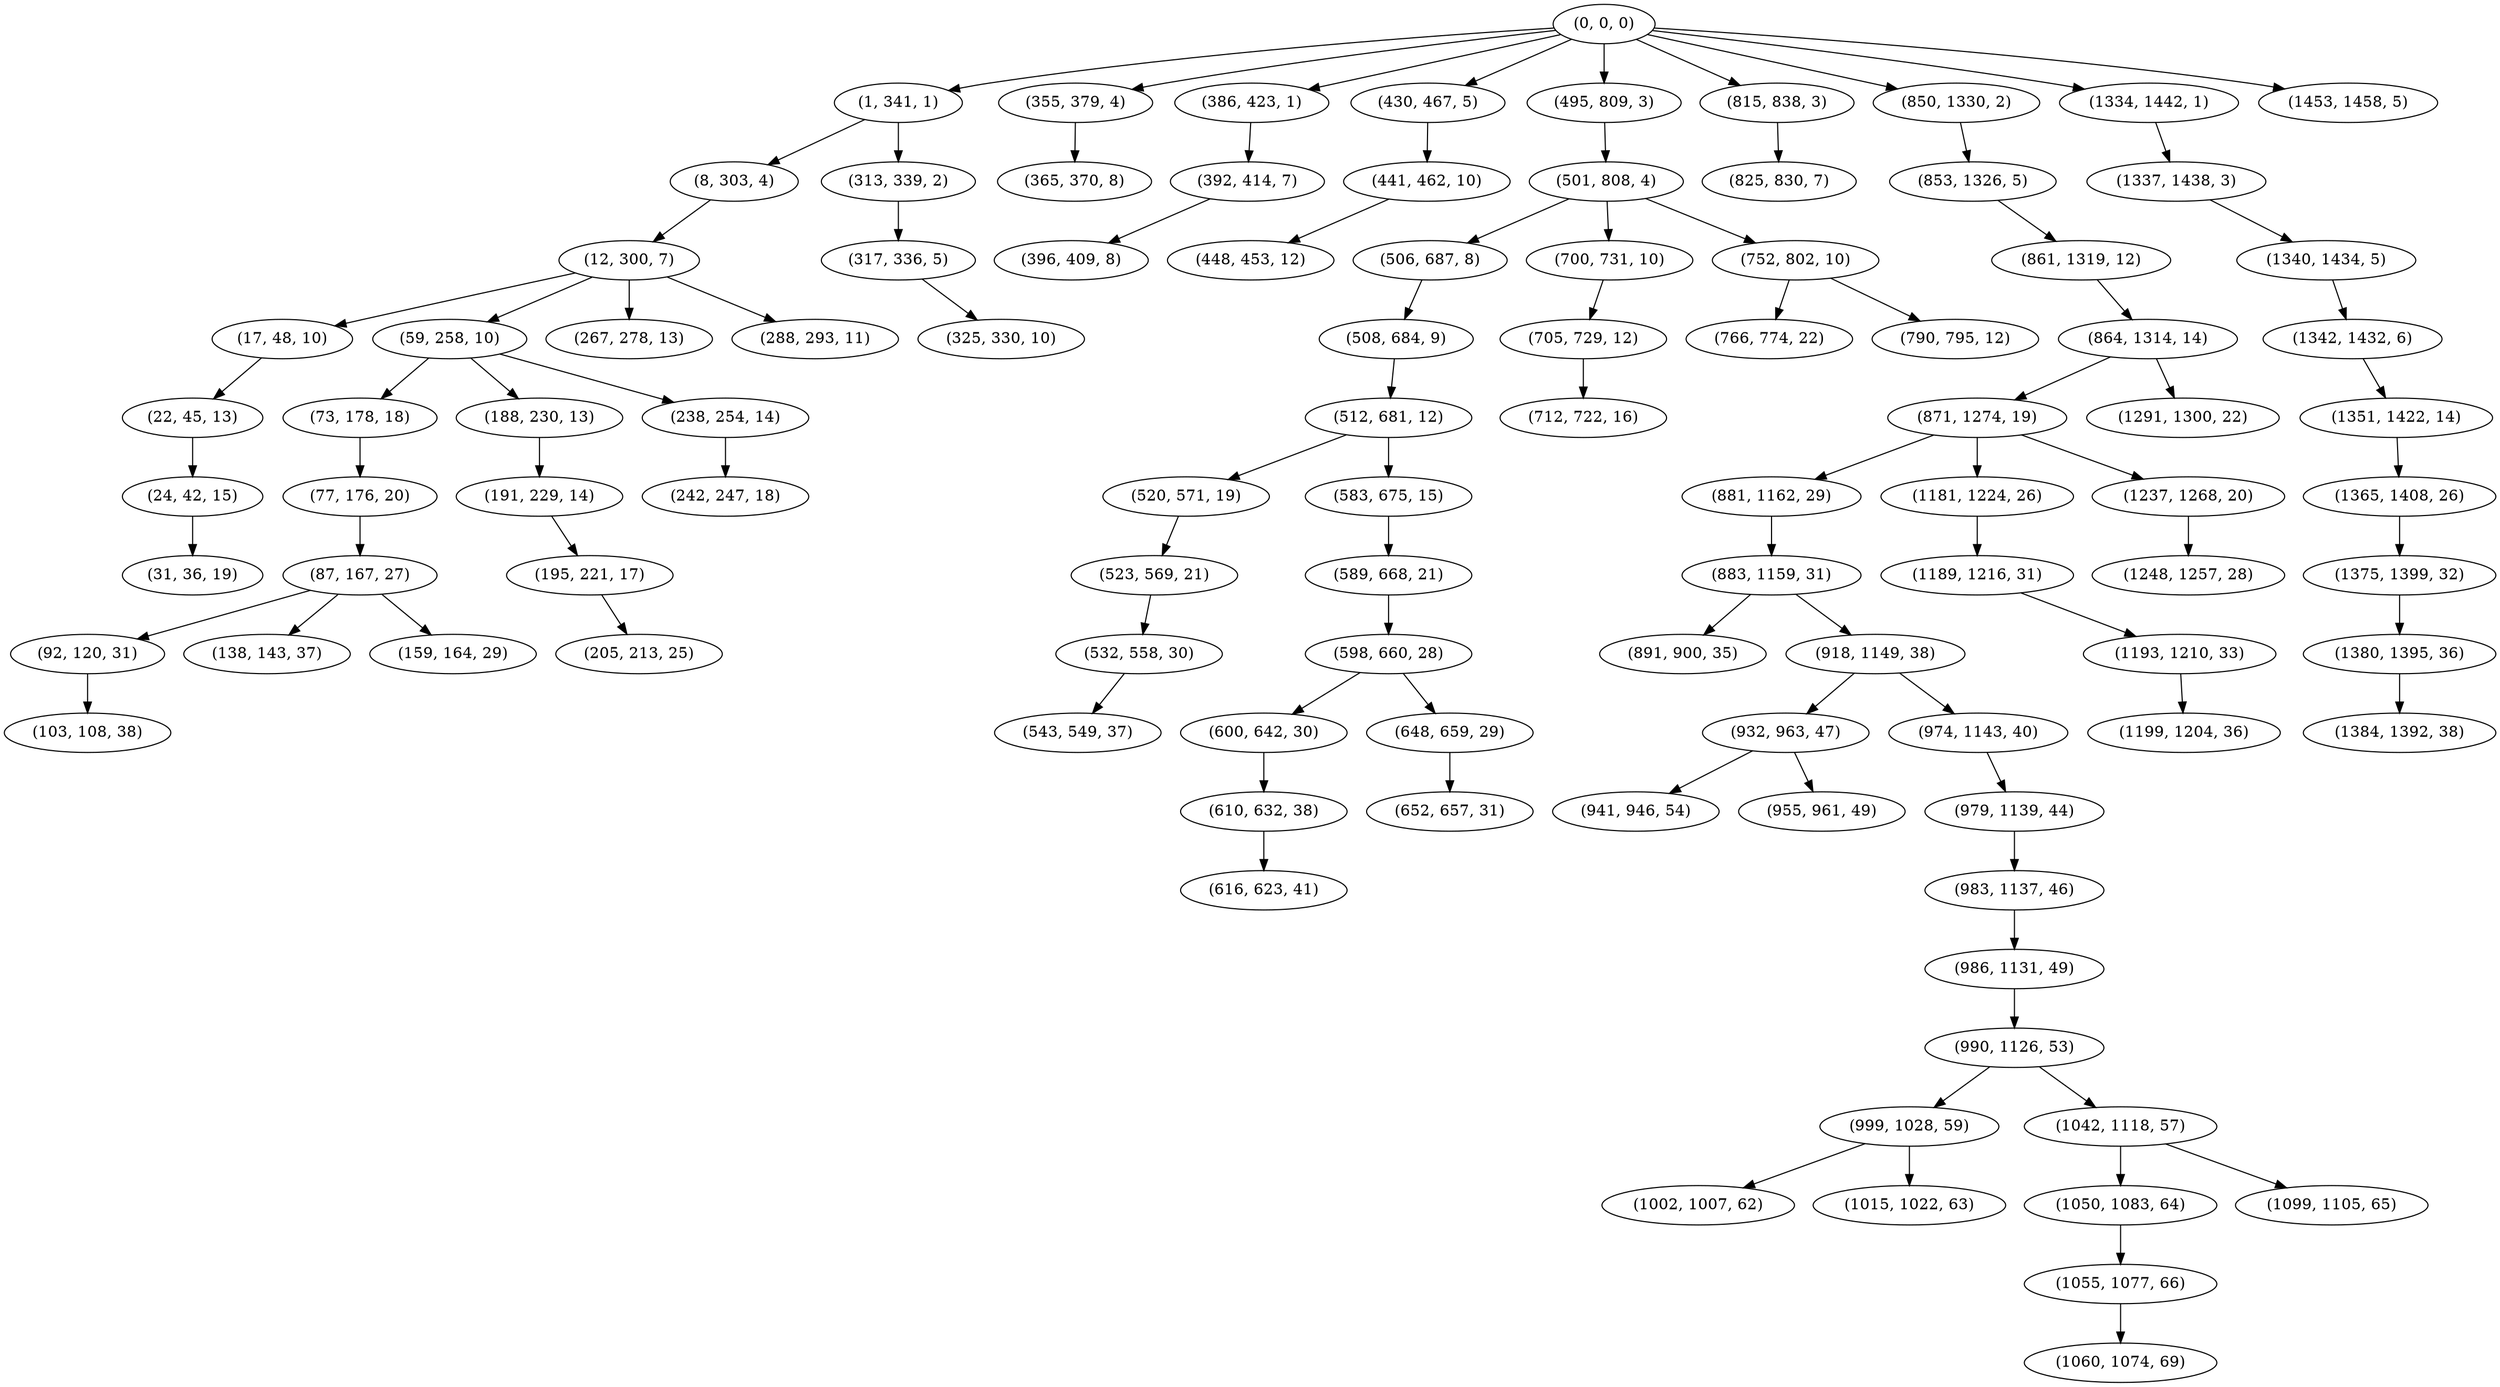 digraph tree {
    "(0, 0, 0)";
    "(1, 341, 1)";
    "(8, 303, 4)";
    "(12, 300, 7)";
    "(17, 48, 10)";
    "(22, 45, 13)";
    "(24, 42, 15)";
    "(31, 36, 19)";
    "(59, 258, 10)";
    "(73, 178, 18)";
    "(77, 176, 20)";
    "(87, 167, 27)";
    "(92, 120, 31)";
    "(103, 108, 38)";
    "(138, 143, 37)";
    "(159, 164, 29)";
    "(188, 230, 13)";
    "(191, 229, 14)";
    "(195, 221, 17)";
    "(205, 213, 25)";
    "(238, 254, 14)";
    "(242, 247, 18)";
    "(267, 278, 13)";
    "(288, 293, 11)";
    "(313, 339, 2)";
    "(317, 336, 5)";
    "(325, 330, 10)";
    "(355, 379, 4)";
    "(365, 370, 8)";
    "(386, 423, 1)";
    "(392, 414, 7)";
    "(396, 409, 8)";
    "(430, 467, 5)";
    "(441, 462, 10)";
    "(448, 453, 12)";
    "(495, 809, 3)";
    "(501, 808, 4)";
    "(506, 687, 8)";
    "(508, 684, 9)";
    "(512, 681, 12)";
    "(520, 571, 19)";
    "(523, 569, 21)";
    "(532, 558, 30)";
    "(543, 549, 37)";
    "(583, 675, 15)";
    "(589, 668, 21)";
    "(598, 660, 28)";
    "(600, 642, 30)";
    "(610, 632, 38)";
    "(616, 623, 41)";
    "(648, 659, 29)";
    "(652, 657, 31)";
    "(700, 731, 10)";
    "(705, 729, 12)";
    "(712, 722, 16)";
    "(752, 802, 10)";
    "(766, 774, 22)";
    "(790, 795, 12)";
    "(815, 838, 3)";
    "(825, 830, 7)";
    "(850, 1330, 2)";
    "(853, 1326, 5)";
    "(861, 1319, 12)";
    "(864, 1314, 14)";
    "(871, 1274, 19)";
    "(881, 1162, 29)";
    "(883, 1159, 31)";
    "(891, 900, 35)";
    "(918, 1149, 38)";
    "(932, 963, 47)";
    "(941, 946, 54)";
    "(955, 961, 49)";
    "(974, 1143, 40)";
    "(979, 1139, 44)";
    "(983, 1137, 46)";
    "(986, 1131, 49)";
    "(990, 1126, 53)";
    "(999, 1028, 59)";
    "(1002, 1007, 62)";
    "(1015, 1022, 63)";
    "(1042, 1118, 57)";
    "(1050, 1083, 64)";
    "(1055, 1077, 66)";
    "(1060, 1074, 69)";
    "(1099, 1105, 65)";
    "(1181, 1224, 26)";
    "(1189, 1216, 31)";
    "(1193, 1210, 33)";
    "(1199, 1204, 36)";
    "(1237, 1268, 20)";
    "(1248, 1257, 28)";
    "(1291, 1300, 22)";
    "(1334, 1442, 1)";
    "(1337, 1438, 3)";
    "(1340, 1434, 5)";
    "(1342, 1432, 6)";
    "(1351, 1422, 14)";
    "(1365, 1408, 26)";
    "(1375, 1399, 32)";
    "(1380, 1395, 36)";
    "(1384, 1392, 38)";
    "(1453, 1458, 5)";
    "(0, 0, 0)" -> "(1, 341, 1)";
    "(0, 0, 0)" -> "(355, 379, 4)";
    "(0, 0, 0)" -> "(386, 423, 1)";
    "(0, 0, 0)" -> "(430, 467, 5)";
    "(0, 0, 0)" -> "(495, 809, 3)";
    "(0, 0, 0)" -> "(815, 838, 3)";
    "(0, 0, 0)" -> "(850, 1330, 2)";
    "(0, 0, 0)" -> "(1334, 1442, 1)";
    "(0, 0, 0)" -> "(1453, 1458, 5)";
    "(1, 341, 1)" -> "(8, 303, 4)";
    "(1, 341, 1)" -> "(313, 339, 2)";
    "(8, 303, 4)" -> "(12, 300, 7)";
    "(12, 300, 7)" -> "(17, 48, 10)";
    "(12, 300, 7)" -> "(59, 258, 10)";
    "(12, 300, 7)" -> "(267, 278, 13)";
    "(12, 300, 7)" -> "(288, 293, 11)";
    "(17, 48, 10)" -> "(22, 45, 13)";
    "(22, 45, 13)" -> "(24, 42, 15)";
    "(24, 42, 15)" -> "(31, 36, 19)";
    "(59, 258, 10)" -> "(73, 178, 18)";
    "(59, 258, 10)" -> "(188, 230, 13)";
    "(59, 258, 10)" -> "(238, 254, 14)";
    "(73, 178, 18)" -> "(77, 176, 20)";
    "(77, 176, 20)" -> "(87, 167, 27)";
    "(87, 167, 27)" -> "(92, 120, 31)";
    "(87, 167, 27)" -> "(138, 143, 37)";
    "(87, 167, 27)" -> "(159, 164, 29)";
    "(92, 120, 31)" -> "(103, 108, 38)";
    "(188, 230, 13)" -> "(191, 229, 14)";
    "(191, 229, 14)" -> "(195, 221, 17)";
    "(195, 221, 17)" -> "(205, 213, 25)";
    "(238, 254, 14)" -> "(242, 247, 18)";
    "(313, 339, 2)" -> "(317, 336, 5)";
    "(317, 336, 5)" -> "(325, 330, 10)";
    "(355, 379, 4)" -> "(365, 370, 8)";
    "(386, 423, 1)" -> "(392, 414, 7)";
    "(392, 414, 7)" -> "(396, 409, 8)";
    "(430, 467, 5)" -> "(441, 462, 10)";
    "(441, 462, 10)" -> "(448, 453, 12)";
    "(495, 809, 3)" -> "(501, 808, 4)";
    "(501, 808, 4)" -> "(506, 687, 8)";
    "(501, 808, 4)" -> "(700, 731, 10)";
    "(501, 808, 4)" -> "(752, 802, 10)";
    "(506, 687, 8)" -> "(508, 684, 9)";
    "(508, 684, 9)" -> "(512, 681, 12)";
    "(512, 681, 12)" -> "(520, 571, 19)";
    "(512, 681, 12)" -> "(583, 675, 15)";
    "(520, 571, 19)" -> "(523, 569, 21)";
    "(523, 569, 21)" -> "(532, 558, 30)";
    "(532, 558, 30)" -> "(543, 549, 37)";
    "(583, 675, 15)" -> "(589, 668, 21)";
    "(589, 668, 21)" -> "(598, 660, 28)";
    "(598, 660, 28)" -> "(600, 642, 30)";
    "(598, 660, 28)" -> "(648, 659, 29)";
    "(600, 642, 30)" -> "(610, 632, 38)";
    "(610, 632, 38)" -> "(616, 623, 41)";
    "(648, 659, 29)" -> "(652, 657, 31)";
    "(700, 731, 10)" -> "(705, 729, 12)";
    "(705, 729, 12)" -> "(712, 722, 16)";
    "(752, 802, 10)" -> "(766, 774, 22)";
    "(752, 802, 10)" -> "(790, 795, 12)";
    "(815, 838, 3)" -> "(825, 830, 7)";
    "(850, 1330, 2)" -> "(853, 1326, 5)";
    "(853, 1326, 5)" -> "(861, 1319, 12)";
    "(861, 1319, 12)" -> "(864, 1314, 14)";
    "(864, 1314, 14)" -> "(871, 1274, 19)";
    "(864, 1314, 14)" -> "(1291, 1300, 22)";
    "(871, 1274, 19)" -> "(881, 1162, 29)";
    "(871, 1274, 19)" -> "(1181, 1224, 26)";
    "(871, 1274, 19)" -> "(1237, 1268, 20)";
    "(881, 1162, 29)" -> "(883, 1159, 31)";
    "(883, 1159, 31)" -> "(891, 900, 35)";
    "(883, 1159, 31)" -> "(918, 1149, 38)";
    "(918, 1149, 38)" -> "(932, 963, 47)";
    "(918, 1149, 38)" -> "(974, 1143, 40)";
    "(932, 963, 47)" -> "(941, 946, 54)";
    "(932, 963, 47)" -> "(955, 961, 49)";
    "(974, 1143, 40)" -> "(979, 1139, 44)";
    "(979, 1139, 44)" -> "(983, 1137, 46)";
    "(983, 1137, 46)" -> "(986, 1131, 49)";
    "(986, 1131, 49)" -> "(990, 1126, 53)";
    "(990, 1126, 53)" -> "(999, 1028, 59)";
    "(990, 1126, 53)" -> "(1042, 1118, 57)";
    "(999, 1028, 59)" -> "(1002, 1007, 62)";
    "(999, 1028, 59)" -> "(1015, 1022, 63)";
    "(1042, 1118, 57)" -> "(1050, 1083, 64)";
    "(1042, 1118, 57)" -> "(1099, 1105, 65)";
    "(1050, 1083, 64)" -> "(1055, 1077, 66)";
    "(1055, 1077, 66)" -> "(1060, 1074, 69)";
    "(1181, 1224, 26)" -> "(1189, 1216, 31)";
    "(1189, 1216, 31)" -> "(1193, 1210, 33)";
    "(1193, 1210, 33)" -> "(1199, 1204, 36)";
    "(1237, 1268, 20)" -> "(1248, 1257, 28)";
    "(1334, 1442, 1)" -> "(1337, 1438, 3)";
    "(1337, 1438, 3)" -> "(1340, 1434, 5)";
    "(1340, 1434, 5)" -> "(1342, 1432, 6)";
    "(1342, 1432, 6)" -> "(1351, 1422, 14)";
    "(1351, 1422, 14)" -> "(1365, 1408, 26)";
    "(1365, 1408, 26)" -> "(1375, 1399, 32)";
    "(1375, 1399, 32)" -> "(1380, 1395, 36)";
    "(1380, 1395, 36)" -> "(1384, 1392, 38)";
}
